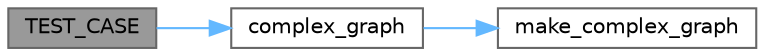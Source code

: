 digraph "TEST_CASE"
{
 // LATEX_PDF_SIZE
  bgcolor="transparent";
  edge [fontname=Helvetica,fontsize=10,labelfontname=Helvetica,labelfontsize=10];
  node [fontname=Helvetica,fontsize=10,shape=box,height=0.2,width=0.4];
  rankdir="LR";
  Node1 [id="Node000001",label="TEST_CASE",height=0.2,width=0.4,color="gray40", fillcolor="grey60", style="filled", fontcolor="black",tooltip=" "];
  Node1 -> Node2 [id="edge1_Node000001_Node000002",color="steelblue1",style="solid",tooltip=" "];
  Node2 [id="Node000002",label="complex_graph",height=0.2,width=0.4,color="grey40", fillcolor="white", style="filled",URL="$test__dependent__asyncs_8cpp.html#aecb6ba5e73229ddcd59aa3f0800b326d",tooltip=" "];
  Node2 -> Node3 [id="edge2_Node000002_Node000003",color="steelblue1",style="solid",tooltip=" "];
  Node3 [id="Node000003",label="make_complex_graph",height=0.2,width=0.4,color="grey40", fillcolor="white", style="filled",URL="$test__dependent__asyncs_8cpp.html#a9a267ad758c69e2b2b8799deea81c82b",tooltip=" "];
}
